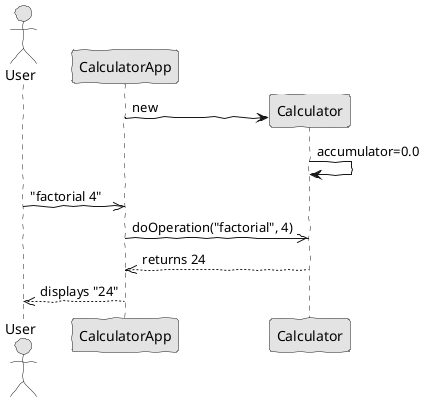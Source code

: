 @startuml class-diagram.png
skinparam handwritten true
skinparam monochrome true
skinparam packageStyle rect
skinparam defaultFontName FG Virgil
skinparam shadowing false

actor User
participant CalculatorApp
participant Calculator

create Calculator
CalculatorApp -> Calculator : new
Calculator -> Calculator : accumulator=0.0

User ->> CalculatorApp : "factorial 4"
CalculatorApp ->> Calculator : doOperation("factorial", 4)
CalculatorApp <<-- Calculator : returns 24
User <<-- CalculatorApp : displays "24"


@enduml
